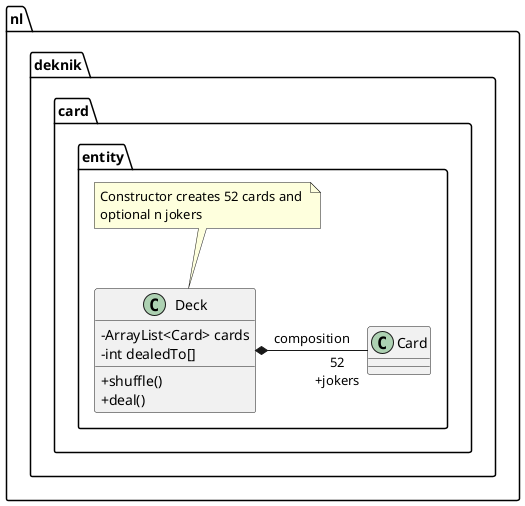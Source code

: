 @startuml src/main/resources/plantuml/Deck.png
skinparam classAttributeIconSize 0
package "nl.deknik.card" {
package "entity" {
class Deck {
- ArrayList<Card> cards
- int dealedTo[]
+ shuffle()
+ deal()
}
note top : Constructor creates 52 cards and \noptional n jokers
Deck *- "52\n+jokers" Card : composition
@enduml
